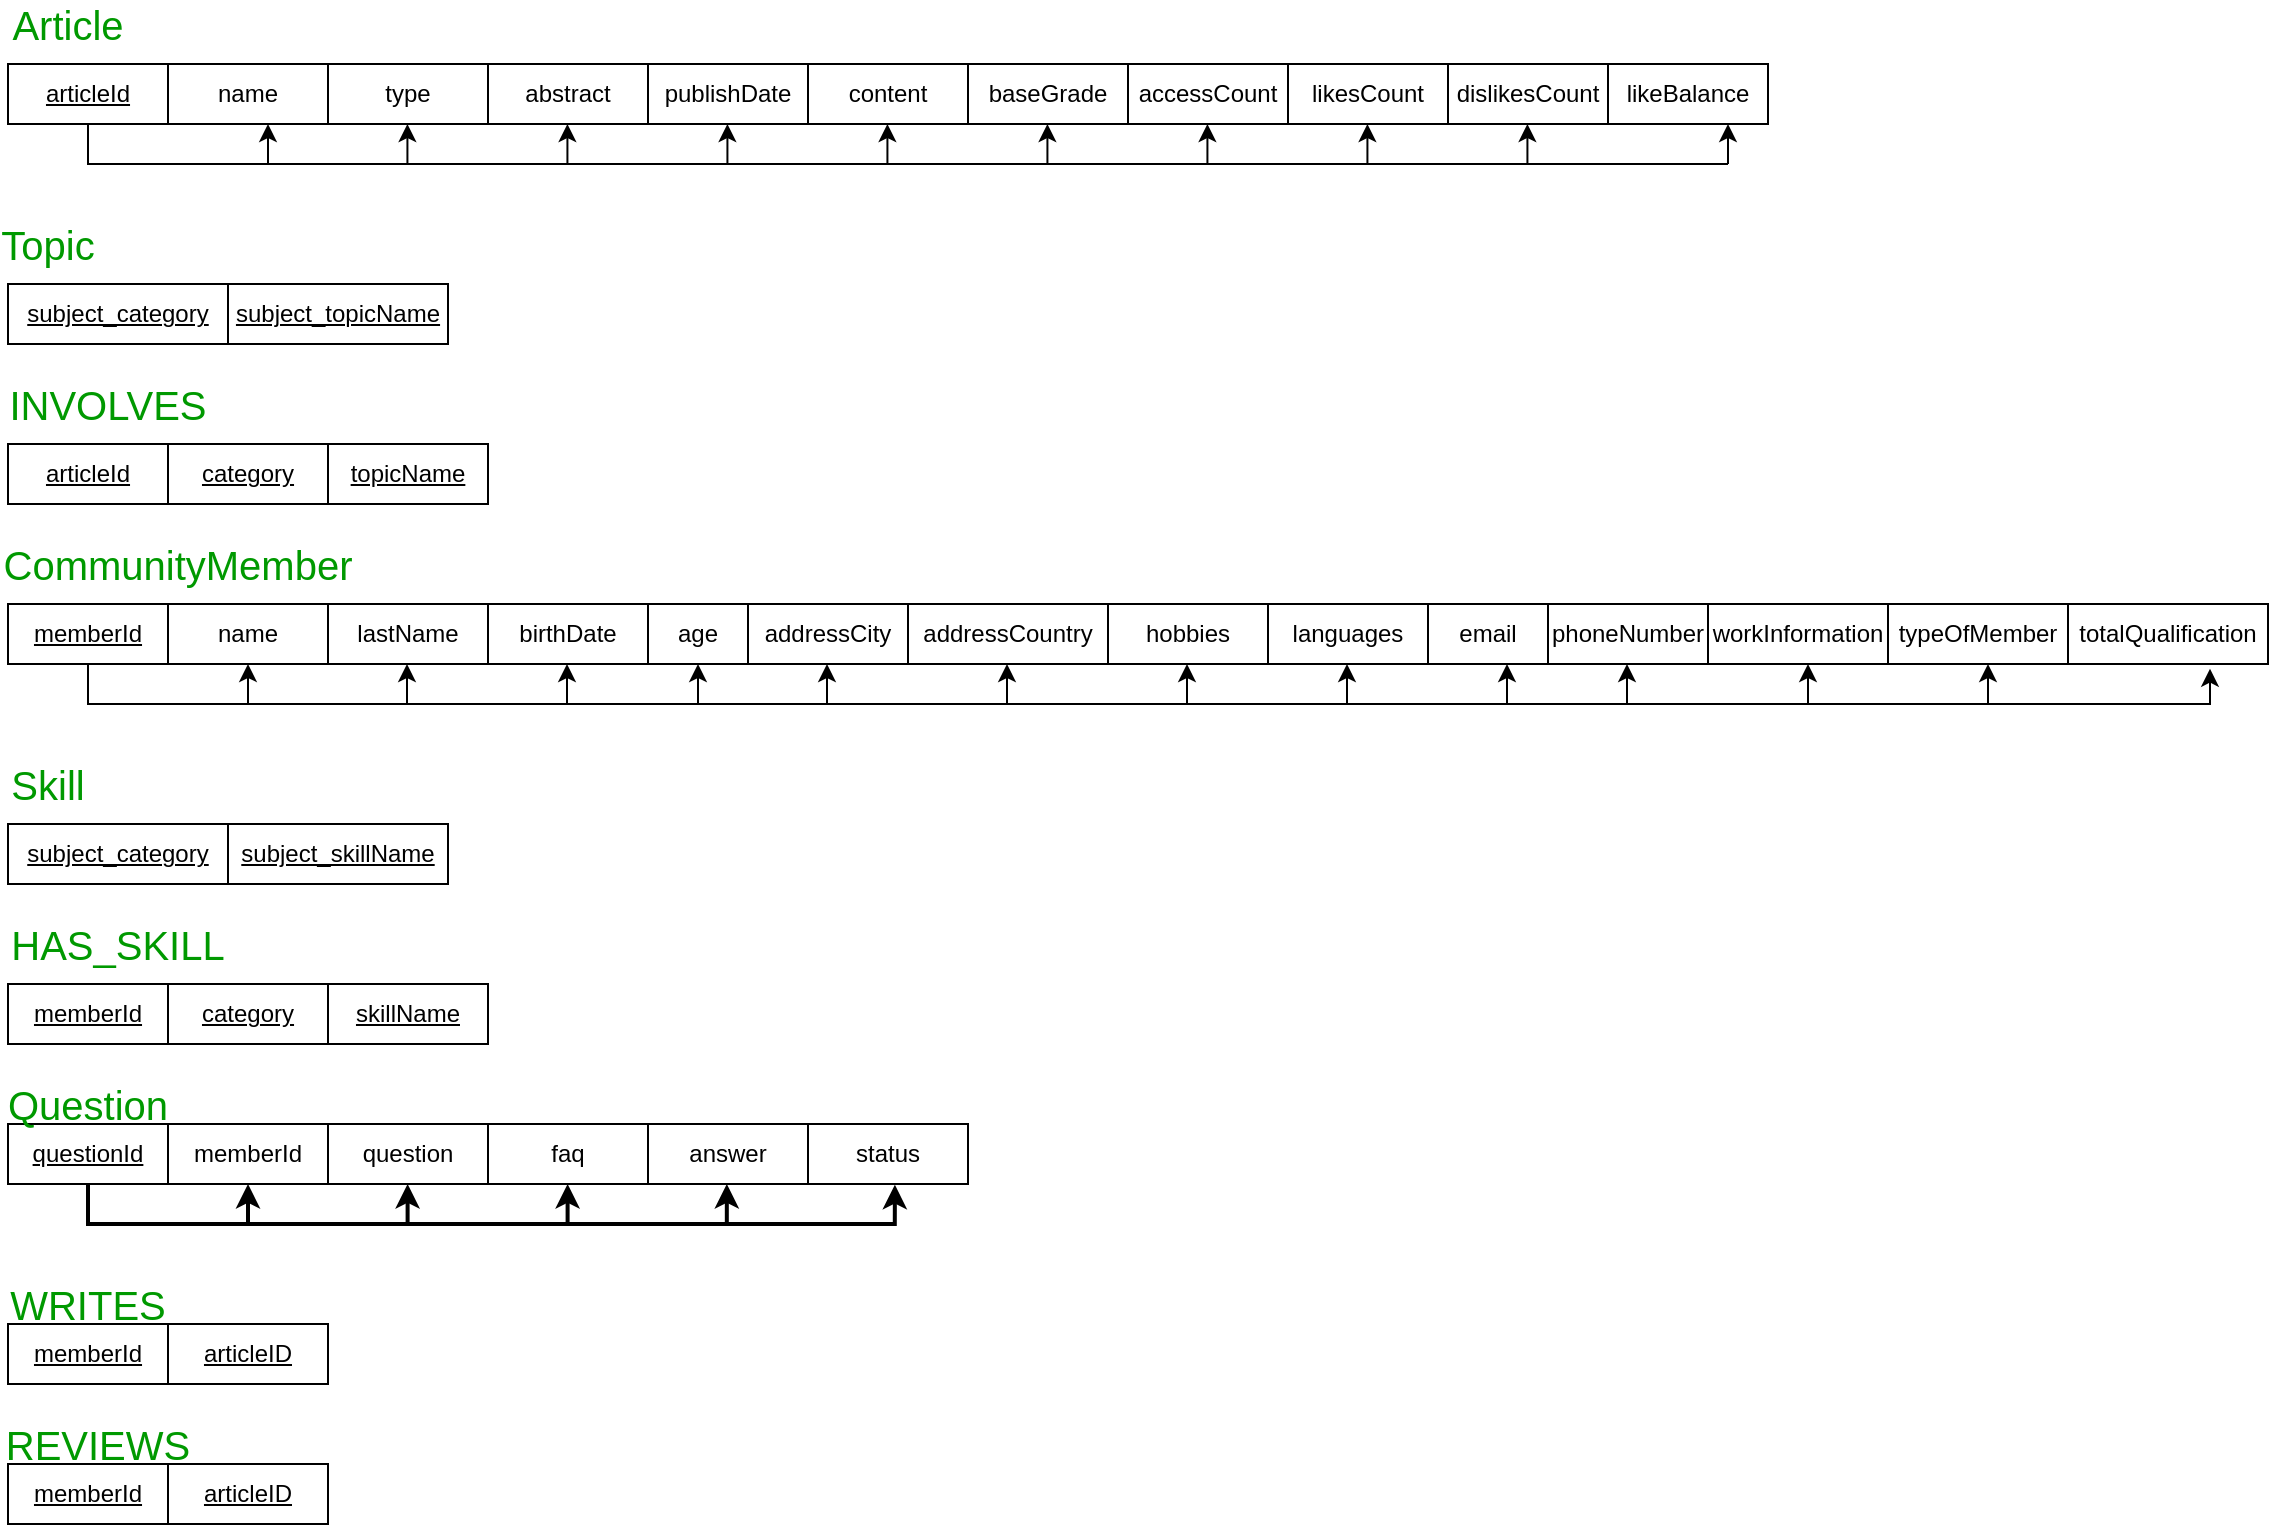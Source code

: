<mxfile version="13.1.8" type="device"><diagram id="JJFEDh2uNF-IqQvqqmJu" name="Page-1"><mxGraphModel dx="1303" dy="673" grid="1" gridSize="10" guides="1" tooltips="1" connect="1" arrows="1" fold="1" page="1" pageScale="1" pageWidth="1169" pageHeight="827" math="0" shadow="0"><root><mxCell id="0"/><mxCell id="1" parent="0"/><mxCell id="4rSM7VHRmaS3k4_5uSmQ-12" style="edgeStyle=orthogonalEdgeStyle;rounded=0;orthogonalLoop=1;jettySize=auto;html=1;exitX=0.5;exitY=1;exitDx=0;exitDy=0;entryX=0.625;entryY=1;entryDx=0;entryDy=0;entryPerimeter=0;" edge="1" parent="1" source="4rSM7VHRmaS3k4_5uSmQ-1" target="4rSM7VHRmaS3k4_5uSmQ-2"><mxGeometry relative="1" as="geometry"><mxPoint x="140" y="150" as="targetPoint"/></mxGeometry></mxCell><mxCell id="4rSM7VHRmaS3k4_5uSmQ-1" value="&lt;u&gt;articleId&lt;/u&gt;" style="rounded=0;whiteSpace=wrap;html=1;" vertex="1" parent="1"><mxGeometry x="10" y="80" width="80" height="30" as="geometry"/></mxCell><mxCell id="4rSM7VHRmaS3k4_5uSmQ-2" value="name" style="rounded=0;whiteSpace=wrap;html=1;" vertex="1" parent="1"><mxGeometry x="90" y="80" width="80" height="30" as="geometry"/></mxCell><mxCell id="4rSM7VHRmaS3k4_5uSmQ-3" value="type" style="rounded=0;whiteSpace=wrap;html=1;" vertex="1" parent="1"><mxGeometry x="170" y="80" width="80" height="30" as="geometry"/></mxCell><mxCell id="4rSM7VHRmaS3k4_5uSmQ-4" value="abstract" style="rounded=0;whiteSpace=wrap;html=1;" vertex="1" parent="1"><mxGeometry x="250" y="80" width="80" height="30" as="geometry"/></mxCell><mxCell id="4rSM7VHRmaS3k4_5uSmQ-5" value="publishDate" style="rounded=0;whiteSpace=wrap;html=1;" vertex="1" parent="1"><mxGeometry x="330" y="80" width="80" height="30" as="geometry"/></mxCell><mxCell id="4rSM7VHRmaS3k4_5uSmQ-6" value="content" style="rounded=0;whiteSpace=wrap;html=1;" vertex="1" parent="1"><mxGeometry x="410" y="80" width="80" height="30" as="geometry"/></mxCell><mxCell id="4rSM7VHRmaS3k4_5uSmQ-7" value="baseGrade" style="rounded=0;whiteSpace=wrap;html=1;" vertex="1" parent="1"><mxGeometry x="490" y="80" width="80" height="30" as="geometry"/></mxCell><mxCell id="4rSM7VHRmaS3k4_5uSmQ-8" value="accessCount" style="rounded=0;whiteSpace=wrap;html=1;" vertex="1" parent="1"><mxGeometry x="570" y="80" width="80" height="30" as="geometry"/></mxCell><mxCell id="4rSM7VHRmaS3k4_5uSmQ-9" value="likesCount" style="rounded=0;whiteSpace=wrap;html=1;" vertex="1" parent="1"><mxGeometry x="650" y="80" width="80" height="30" as="geometry"/></mxCell><mxCell id="4rSM7VHRmaS3k4_5uSmQ-10" value="dislikesCount" style="rounded=0;whiteSpace=wrap;html=1;" vertex="1" parent="1"><mxGeometry x="730" y="80" width="80" height="30" as="geometry"/></mxCell><mxCell id="4rSM7VHRmaS3k4_5uSmQ-11" value="likeBalance" style="rounded=0;whiteSpace=wrap;html=1;" vertex="1" parent="1"><mxGeometry x="810" y="80" width="80" height="30" as="geometry"/></mxCell><mxCell id="4rSM7VHRmaS3k4_5uSmQ-13" value="" style="endArrow=none;html=1;" edge="1" parent="1"><mxGeometry width="50" height="50" relative="1" as="geometry"><mxPoint x="140" y="130" as="sourcePoint"/><mxPoint x="870" y="130" as="targetPoint"/></mxGeometry></mxCell><mxCell id="4rSM7VHRmaS3k4_5uSmQ-14" value="" style="endArrow=classic;html=1;entryX=0.75;entryY=1;entryDx=0;entryDy=0;" edge="1" parent="1" target="4rSM7VHRmaS3k4_5uSmQ-11"><mxGeometry width="50" height="50" relative="1" as="geometry"><mxPoint x="870" y="130" as="sourcePoint"/><mxPoint x="560" y="110" as="targetPoint"/></mxGeometry></mxCell><mxCell id="4rSM7VHRmaS3k4_5uSmQ-15" value="" style="endArrow=classic;html=1;entryX=0.5;entryY=1;entryDx=0;entryDy=0;" edge="1" parent="1"><mxGeometry width="50" height="50" relative="1" as="geometry"><mxPoint x="369.71" y="130" as="sourcePoint"/><mxPoint x="369.71" y="110" as="targetPoint"/></mxGeometry></mxCell><mxCell id="4rSM7VHRmaS3k4_5uSmQ-16" value="" style="endArrow=classic;html=1;entryX=0.5;entryY=1;entryDx=0;entryDy=0;" edge="1" parent="1"><mxGeometry width="50" height="50" relative="1" as="geometry"><mxPoint x="289.71" y="130" as="sourcePoint"/><mxPoint x="289.71" y="110" as="targetPoint"/></mxGeometry></mxCell><mxCell id="4rSM7VHRmaS3k4_5uSmQ-18" value="" style="endArrow=classic;html=1;entryX=0.5;entryY=1;entryDx=0;entryDy=0;" edge="1" parent="1"><mxGeometry width="50" height="50" relative="1" as="geometry"><mxPoint x="209.71" y="130" as="sourcePoint"/><mxPoint x="209.71" y="110" as="targetPoint"/></mxGeometry></mxCell><mxCell id="4rSM7VHRmaS3k4_5uSmQ-23" value="&lt;u&gt;subject_category&lt;/u&gt;" style="rounded=0;whiteSpace=wrap;html=1;" vertex="1" parent="1"><mxGeometry x="10" y="190" width="110" height="30" as="geometry"/></mxCell><mxCell id="4rSM7VHRmaS3k4_5uSmQ-24" value="&lt;u&gt;subject_topicName&lt;/u&gt;" style="rounded=0;whiteSpace=wrap;html=1;" vertex="1" parent="1"><mxGeometry x="120" y="190" width="110" height="30" as="geometry"/></mxCell><mxCell id="4rSM7VHRmaS3k4_5uSmQ-26" value="&lt;u&gt;articleId&lt;/u&gt;" style="rounded=0;whiteSpace=wrap;html=1;" vertex="1" parent="1"><mxGeometry x="10" y="270" width="80" height="30" as="geometry"/></mxCell><mxCell id="4rSM7VHRmaS3k4_5uSmQ-27" value="category" style="rounded=0;whiteSpace=wrap;html=1;fontStyle=4" vertex="1" parent="1"><mxGeometry x="90" y="270" width="80" height="30" as="geometry"/></mxCell><mxCell id="4rSM7VHRmaS3k4_5uSmQ-28" value="topicName" style="rounded=0;whiteSpace=wrap;html=1;fontStyle=4" vertex="1" parent="1"><mxGeometry x="170" y="270" width="80" height="30" as="geometry"/></mxCell><mxCell id="4rSM7VHRmaS3k4_5uSmQ-60" style="edgeStyle=orthogonalEdgeStyle;rounded=0;orthogonalLoop=1;jettySize=auto;html=1;exitX=0.5;exitY=1;exitDx=0;exitDy=0;entryX=0.71;entryY=1.079;entryDx=0;entryDy=0;entryPerimeter=0;" edge="1" parent="1" source="4rSM7VHRmaS3k4_5uSmQ-29" target="4rSM7VHRmaS3k4_5uSmQ-45"><mxGeometry relative="1" as="geometry"><Array as="points"><mxPoint x="50" y="400"/><mxPoint x="1111" y="400"/></Array></mxGeometry></mxCell><mxCell id="4rSM7VHRmaS3k4_5uSmQ-29" value="&lt;u&gt;memberId&lt;/u&gt;" style="rounded=0;whiteSpace=wrap;html=1;" vertex="1" parent="1"><mxGeometry x="10" y="350" width="80" height="30" as="geometry"/></mxCell><mxCell id="4rSM7VHRmaS3k4_5uSmQ-30" value="name" style="rounded=0;whiteSpace=wrap;html=1;" vertex="1" parent="1"><mxGeometry x="90" y="350" width="80" height="30" as="geometry"/></mxCell><mxCell id="4rSM7VHRmaS3k4_5uSmQ-31" value="lastName" style="rounded=0;whiteSpace=wrap;html=1;" vertex="1" parent="1"><mxGeometry x="170" y="350" width="80" height="30" as="geometry"/></mxCell><mxCell id="4rSM7VHRmaS3k4_5uSmQ-32" value="birthDate" style="rounded=0;whiteSpace=wrap;html=1;" vertex="1" parent="1"><mxGeometry x="250" y="350" width="80" height="30" as="geometry"/></mxCell><mxCell id="4rSM7VHRmaS3k4_5uSmQ-33" value="age" style="rounded=0;whiteSpace=wrap;html=1;" vertex="1" parent="1"><mxGeometry x="330" y="350" width="50" height="30" as="geometry"/></mxCell><mxCell id="4rSM7VHRmaS3k4_5uSmQ-34" value="addressCity" style="rounded=0;whiteSpace=wrap;html=1;" vertex="1" parent="1"><mxGeometry x="380" y="350" width="80" height="30" as="geometry"/></mxCell><mxCell id="4rSM7VHRmaS3k4_5uSmQ-35" value="addressCountry" style="rounded=0;whiteSpace=wrap;html=1;" vertex="1" parent="1"><mxGeometry x="460" y="350" width="100" height="30" as="geometry"/></mxCell><mxCell id="4rSM7VHRmaS3k4_5uSmQ-45" value="totalQualification" style="rounded=0;whiteSpace=wrap;html=1;" vertex="1" parent="1"><mxGeometry x="1040" y="350" width="100" height="30" as="geometry"/></mxCell><mxCell id="4rSM7VHRmaS3k4_5uSmQ-52" value="hobbies" style="rounded=0;whiteSpace=wrap;html=1;" vertex="1" parent="1"><mxGeometry x="560" y="350" width="80" height="30" as="geometry"/></mxCell><mxCell id="4rSM7VHRmaS3k4_5uSmQ-53" value="languages" style="rounded=0;whiteSpace=wrap;html=1;" vertex="1" parent="1"><mxGeometry x="640" y="350" width="80" height="30" as="geometry"/></mxCell><mxCell id="4rSM7VHRmaS3k4_5uSmQ-54" value="email" style="rounded=0;whiteSpace=wrap;html=1;" vertex="1" parent="1"><mxGeometry x="720" y="350" width="60" height="30" as="geometry"/></mxCell><mxCell id="4rSM7VHRmaS3k4_5uSmQ-55" value="phoneNumber" style="rounded=0;whiteSpace=wrap;html=1;" vertex="1" parent="1"><mxGeometry x="780" y="350" width="80" height="30" as="geometry"/></mxCell><mxCell id="4rSM7VHRmaS3k4_5uSmQ-56" value="workInformation" style="rounded=0;whiteSpace=wrap;html=1;" vertex="1" parent="1"><mxGeometry x="860" y="350" width="90" height="30" as="geometry"/></mxCell><mxCell id="4rSM7VHRmaS3k4_5uSmQ-57" value="typeOfMember" style="rounded=0;whiteSpace=wrap;html=1;" vertex="1" parent="1"><mxGeometry x="950" y="350" width="90" height="30" as="geometry"/></mxCell><mxCell id="4rSM7VHRmaS3k4_5uSmQ-61" value="" style="endArrow=classic;html=1;entryX=0.5;entryY=1;entryDx=0;entryDy=0;" edge="1" parent="1" target="4rSM7VHRmaS3k4_5uSmQ-30"><mxGeometry width="50" height="50" relative="1" as="geometry"><mxPoint x="130" y="400" as="sourcePoint"/><mxPoint x="200" y="320" as="targetPoint"/></mxGeometry></mxCell><mxCell id="4rSM7VHRmaS3k4_5uSmQ-62" value="" style="endArrow=classic;html=1;entryX=0.5;entryY=1;entryDx=0;entryDy=0;" edge="1" parent="1"><mxGeometry width="50" height="50" relative="1" as="geometry"><mxPoint x="209.5" y="400" as="sourcePoint"/><mxPoint x="209.5" y="380" as="targetPoint"/></mxGeometry></mxCell><mxCell id="4rSM7VHRmaS3k4_5uSmQ-63" value="" style="endArrow=classic;html=1;entryX=0.5;entryY=1;entryDx=0;entryDy=0;" edge="1" parent="1"><mxGeometry width="50" height="50" relative="1" as="geometry"><mxPoint x="289.5" y="400" as="sourcePoint"/><mxPoint x="289.5" y="380" as="targetPoint"/></mxGeometry></mxCell><mxCell id="4rSM7VHRmaS3k4_5uSmQ-64" value="" style="endArrow=classic;html=1;entryX=0.5;entryY=1;entryDx=0;entryDy=0;" edge="1" parent="1"><mxGeometry width="50" height="50" relative="1" as="geometry"><mxPoint x="419.5" y="400" as="sourcePoint"/><mxPoint x="419.5" y="380" as="targetPoint"/></mxGeometry></mxCell><mxCell id="4rSM7VHRmaS3k4_5uSmQ-65" value="" style="endArrow=classic;html=1;entryX=0.5;entryY=1;entryDx=0;entryDy=0;" edge="1" parent="1"><mxGeometry width="50" height="50" relative="1" as="geometry"><mxPoint x="509.5" y="400" as="sourcePoint"/><mxPoint x="509.5" y="380" as="targetPoint"/></mxGeometry></mxCell><mxCell id="4rSM7VHRmaS3k4_5uSmQ-66" value="" style="endArrow=classic;html=1;entryX=0.5;entryY=1;entryDx=0;entryDy=0;" edge="1" parent="1"><mxGeometry width="50" height="50" relative="1" as="geometry"><mxPoint x="599.5" y="400" as="sourcePoint"/><mxPoint x="599.5" y="380" as="targetPoint"/></mxGeometry></mxCell><mxCell id="4rSM7VHRmaS3k4_5uSmQ-67" value="" style="endArrow=classic;html=1;entryX=0.5;entryY=1;entryDx=0;entryDy=0;" edge="1" parent="1"><mxGeometry width="50" height="50" relative="1" as="geometry"><mxPoint x="679.5" y="400" as="sourcePoint"/><mxPoint x="679.5" y="380" as="targetPoint"/></mxGeometry></mxCell><mxCell id="4rSM7VHRmaS3k4_5uSmQ-68" value="" style="endArrow=classic;html=1;entryX=0.5;entryY=1;entryDx=0;entryDy=0;" edge="1" parent="1"><mxGeometry width="50" height="50" relative="1" as="geometry"><mxPoint x="759.5" y="400" as="sourcePoint"/><mxPoint x="759.5" y="380" as="targetPoint"/></mxGeometry></mxCell><mxCell id="4rSM7VHRmaS3k4_5uSmQ-69" value="" style="endArrow=classic;html=1;entryX=0.5;entryY=1;entryDx=0;entryDy=0;" edge="1" parent="1"><mxGeometry width="50" height="50" relative="1" as="geometry"><mxPoint x="819.5" y="400" as="sourcePoint"/><mxPoint x="819.5" y="380" as="targetPoint"/></mxGeometry></mxCell><mxCell id="4rSM7VHRmaS3k4_5uSmQ-70" value="" style="endArrow=classic;html=1;entryX=0.5;entryY=1;entryDx=0;entryDy=0;" edge="1" parent="1"><mxGeometry width="50" height="50" relative="1" as="geometry"><mxPoint x="910" y="400" as="sourcePoint"/><mxPoint x="910" y="380" as="targetPoint"/></mxGeometry></mxCell><mxCell id="4rSM7VHRmaS3k4_5uSmQ-74" value="&lt;u&gt;subject_category&lt;/u&gt;" style="rounded=0;whiteSpace=wrap;html=1;" vertex="1" parent="1"><mxGeometry x="10" y="460" width="110" height="30" as="geometry"/></mxCell><mxCell id="4rSM7VHRmaS3k4_5uSmQ-75" value="&lt;u&gt;subject_skillName&lt;/u&gt;" style="rounded=0;whiteSpace=wrap;html=1;" vertex="1" parent="1"><mxGeometry x="120" y="460" width="110" height="30" as="geometry"/></mxCell><mxCell id="4rSM7VHRmaS3k4_5uSmQ-76" value="&lt;u&gt;memberId&lt;/u&gt;" style="rounded=0;whiteSpace=wrap;html=1;" vertex="1" parent="1"><mxGeometry x="10" y="540" width="80" height="30" as="geometry"/></mxCell><mxCell id="4rSM7VHRmaS3k4_5uSmQ-77" value="category" style="rounded=0;whiteSpace=wrap;html=1;fontStyle=4" vertex="1" parent="1"><mxGeometry x="90" y="540" width="80" height="30" as="geometry"/></mxCell><mxCell id="4rSM7VHRmaS3k4_5uSmQ-78" value="skillName" style="rounded=0;whiteSpace=wrap;html=1;fontStyle=4" vertex="1" parent="1"><mxGeometry x="170" y="540" width="80" height="30" as="geometry"/></mxCell><mxCell id="4rSM7VHRmaS3k4_5uSmQ-87" style="edgeStyle=orthogonalEdgeStyle;rounded=0;orthogonalLoop=1;jettySize=auto;html=1;exitX=0.5;exitY=1;exitDx=0;exitDy=0;strokeColor=#000000;strokeWidth=2;entryX=0.543;entryY=1.013;entryDx=0;entryDy=0;entryPerimeter=0;" edge="1" parent="1" source="4rSM7VHRmaS3k4_5uSmQ-79" target="4rSM7VHRmaS3k4_5uSmQ-84"><mxGeometry relative="1" as="geometry"><mxPoint x="220" y="700" as="targetPoint"/></mxGeometry></mxCell><mxCell id="4rSM7VHRmaS3k4_5uSmQ-79" value="&lt;u&gt;questionId&lt;/u&gt;" style="rounded=0;whiteSpace=wrap;html=1;" vertex="1" parent="1"><mxGeometry x="10" y="610" width="80" height="30" as="geometry"/></mxCell><mxCell id="4rSM7VHRmaS3k4_5uSmQ-80" value="memberId" style="rounded=0;whiteSpace=wrap;html=1;" vertex="1" parent="1"><mxGeometry x="90" y="610" width="80" height="30" as="geometry"/></mxCell><mxCell id="4rSM7VHRmaS3k4_5uSmQ-81" value="question" style="rounded=0;whiteSpace=wrap;html=1;" vertex="1" parent="1"><mxGeometry x="170" y="610" width="80" height="30" as="geometry"/></mxCell><mxCell id="4rSM7VHRmaS3k4_5uSmQ-82" value="faq" style="rounded=0;whiteSpace=wrap;html=1;" vertex="1" parent="1"><mxGeometry x="250" y="610" width="80" height="30" as="geometry"/></mxCell><mxCell id="4rSM7VHRmaS3k4_5uSmQ-83" value="answer" style="rounded=0;whiteSpace=wrap;html=1;" vertex="1" parent="1"><mxGeometry x="330" y="610" width="80" height="30" as="geometry"/></mxCell><mxCell id="4rSM7VHRmaS3k4_5uSmQ-84" value="status" style="rounded=0;whiteSpace=wrap;html=1;" vertex="1" parent="1"><mxGeometry x="410" y="610" width="80" height="30" as="geometry"/></mxCell><mxCell id="4rSM7VHRmaS3k4_5uSmQ-88" value="" style="endArrow=classic;html=1;strokeColor=#000000;strokeWidth=2;entryX=0.5;entryY=1;entryDx=0;entryDy=0;" edge="1" parent="1" target="4rSM7VHRmaS3k4_5uSmQ-80"><mxGeometry width="50" height="50" relative="1" as="geometry"><mxPoint x="130" y="660" as="sourcePoint"/><mxPoint x="330" y="580" as="targetPoint"/></mxGeometry></mxCell><mxCell id="4rSM7VHRmaS3k4_5uSmQ-89" value="&lt;u&gt;memberId&lt;/u&gt;" style="rounded=0;whiteSpace=wrap;html=1;" vertex="1" parent="1"><mxGeometry x="10" y="710" width="80" height="30" as="geometry"/></mxCell><mxCell id="4rSM7VHRmaS3k4_5uSmQ-90" value="articleID" style="rounded=0;whiteSpace=wrap;html=1;fontStyle=4" vertex="1" parent="1"><mxGeometry x="90" y="710" width="80" height="30" as="geometry"/></mxCell><mxCell id="4rSM7VHRmaS3k4_5uSmQ-91" value="&lt;u&gt;memberId&lt;/u&gt;" style="rounded=0;whiteSpace=wrap;html=1;" vertex="1" parent="1"><mxGeometry x="10" y="780" width="80" height="30" as="geometry"/></mxCell><mxCell id="4rSM7VHRmaS3k4_5uSmQ-92" value="articleID" style="rounded=0;whiteSpace=wrap;html=1;fontStyle=4" vertex="1" parent="1"><mxGeometry x="90" y="780" width="80" height="30" as="geometry"/></mxCell><mxCell id="4rSM7VHRmaS3k4_5uSmQ-93" value="Article" style="text;html=1;strokeColor=none;fillColor=none;align=center;verticalAlign=middle;whiteSpace=wrap;rounded=0;fontSize=20;fontColor=#009900;" vertex="1" parent="1"><mxGeometry x="10" y="50" width="60" height="20" as="geometry"/></mxCell><mxCell id="4rSM7VHRmaS3k4_5uSmQ-94" value="Topic" style="text;html=1;strokeColor=none;fillColor=none;align=center;verticalAlign=middle;whiteSpace=wrap;rounded=0;fontSize=20;fontColor=#009900;" vertex="1" parent="1"><mxGeometry x="10" y="160" width="40" height="20" as="geometry"/></mxCell><mxCell id="4rSM7VHRmaS3k4_5uSmQ-95" value="INVOLVES" style="text;html=1;strokeColor=none;fillColor=none;align=center;verticalAlign=middle;whiteSpace=wrap;rounded=0;fontSize=20;fontColor=#009900;" vertex="1" parent="1"><mxGeometry x="10" y="240" width="100" height="20" as="geometry"/></mxCell><mxCell id="4rSM7VHRmaS3k4_5uSmQ-97" value="CommunityMember" style="text;html=1;strokeColor=none;fillColor=none;align=center;verticalAlign=middle;whiteSpace=wrap;rounded=0;fontSize=20;fontColor=#009900;" vertex="1" parent="1"><mxGeometry x="10" y="320" width="170" height="20" as="geometry"/></mxCell><mxCell id="4rSM7VHRmaS3k4_5uSmQ-98" value="Skill" style="text;html=1;strokeColor=none;fillColor=none;align=center;verticalAlign=middle;whiteSpace=wrap;rounded=0;fontSize=20;fontColor=#009900;" vertex="1" parent="1"><mxGeometry x="10" y="430" width="40" height="20" as="geometry"/></mxCell><mxCell id="4rSM7VHRmaS3k4_5uSmQ-99" value="HAS_SKILL" style="text;html=1;strokeColor=none;fillColor=none;align=center;verticalAlign=middle;whiteSpace=wrap;rounded=0;fontSize=20;fontColor=#009900;" vertex="1" parent="1"><mxGeometry x="10" y="510" width="110" height="20" as="geometry"/></mxCell><mxCell id="4rSM7VHRmaS3k4_5uSmQ-101" value="Question" style="text;html=1;strokeColor=none;fillColor=none;align=center;verticalAlign=middle;whiteSpace=wrap;rounded=0;fontSize=20;fontColor=#009900;" vertex="1" parent="1"><mxGeometry x="10" y="590" width="80" height="20" as="geometry"/></mxCell><mxCell id="4rSM7VHRmaS3k4_5uSmQ-102" value="WRITES" style="text;html=1;strokeColor=none;fillColor=none;align=center;verticalAlign=middle;whiteSpace=wrap;rounded=0;fontSize=20;fontColor=#009900;" vertex="1" parent="1"><mxGeometry x="10" y="690" width="80" height="20" as="geometry"/></mxCell><mxCell id="4rSM7VHRmaS3k4_5uSmQ-103" value="REVIEWS" style="text;html=1;strokeColor=none;fillColor=none;align=center;verticalAlign=middle;whiteSpace=wrap;rounded=0;fontSize=20;fontColor=#009900;" vertex="1" parent="1"><mxGeometry x="10" y="760" width="90" height="20" as="geometry"/></mxCell><mxCell id="4rSM7VHRmaS3k4_5uSmQ-105" value="" style="endArrow=classic;html=1;entryX=0.5;entryY=1;entryDx=0;entryDy=0;" edge="1" parent="1" target="4rSM7VHRmaS3k4_5uSmQ-33"><mxGeometry width="50" height="50" relative="1" as="geometry"><mxPoint x="355" y="400" as="sourcePoint"/><mxPoint x="289.5" y="380" as="targetPoint"/></mxGeometry></mxCell><mxCell id="4rSM7VHRmaS3k4_5uSmQ-108" value="" style="endArrow=classic;html=1;entryX=0.5;entryY=1;entryDx=0;entryDy=0;" edge="1" parent="1"><mxGeometry width="50" height="50" relative="1" as="geometry"><mxPoint x="529.71" y="130" as="sourcePoint"/><mxPoint x="529.71" y="110" as="targetPoint"/></mxGeometry></mxCell><mxCell id="4rSM7VHRmaS3k4_5uSmQ-109" value="" style="endArrow=classic;html=1;entryX=0.5;entryY=1;entryDx=0;entryDy=0;" edge="1" parent="1"><mxGeometry width="50" height="50" relative="1" as="geometry"><mxPoint x="449.71" y="130" as="sourcePoint"/><mxPoint x="449.71" y="110" as="targetPoint"/></mxGeometry></mxCell><mxCell id="4rSM7VHRmaS3k4_5uSmQ-110" value="" style="endArrow=classic;html=1;entryX=0.5;entryY=1;entryDx=0;entryDy=0;" edge="1" parent="1"><mxGeometry width="50" height="50" relative="1" as="geometry"><mxPoint x="609.71" y="130" as="sourcePoint"/><mxPoint x="609.71" y="110" as="targetPoint"/></mxGeometry></mxCell><mxCell id="4rSM7VHRmaS3k4_5uSmQ-111" value="" style="endArrow=classic;html=1;entryX=0.5;entryY=1;entryDx=0;entryDy=0;" edge="1" parent="1"><mxGeometry width="50" height="50" relative="1" as="geometry"><mxPoint x="689.71" y="130" as="sourcePoint"/><mxPoint x="689.71" y="110" as="targetPoint"/></mxGeometry></mxCell><mxCell id="4rSM7VHRmaS3k4_5uSmQ-112" value="" style="endArrow=classic;html=1;entryX=0.5;entryY=1;entryDx=0;entryDy=0;" edge="1" parent="1"><mxGeometry width="50" height="50" relative="1" as="geometry"><mxPoint x="769.71" y="130" as="sourcePoint"/><mxPoint x="769.71" y="110" as="targetPoint"/></mxGeometry></mxCell><mxCell id="4rSM7VHRmaS3k4_5uSmQ-113" value="" style="endArrow=classic;html=1;strokeColor=#000000;strokeWidth=2;entryX=0.5;entryY=1;entryDx=0;entryDy=0;" edge="1" parent="1"><mxGeometry width="50" height="50" relative="1" as="geometry"><mxPoint x="209.8" y="660" as="sourcePoint"/><mxPoint x="209.8" y="640" as="targetPoint"/></mxGeometry></mxCell><mxCell id="4rSM7VHRmaS3k4_5uSmQ-114" value="" style="endArrow=classic;html=1;strokeColor=#000000;strokeWidth=2;entryX=0.5;entryY=1;entryDx=0;entryDy=0;" edge="1" parent="1"><mxGeometry width="50" height="50" relative="1" as="geometry"><mxPoint x="289.8" y="660" as="sourcePoint"/><mxPoint x="289.8" y="640" as="targetPoint"/></mxGeometry></mxCell><mxCell id="4rSM7VHRmaS3k4_5uSmQ-115" value="" style="endArrow=classic;html=1;strokeColor=#000000;strokeWidth=2;entryX=0.5;entryY=1;entryDx=0;entryDy=0;" edge="1" parent="1"><mxGeometry width="50" height="50" relative="1" as="geometry"><mxPoint x="369.41" y="660" as="sourcePoint"/><mxPoint x="369.41" y="640" as="targetPoint"/></mxGeometry></mxCell><mxCell id="4rSM7VHRmaS3k4_5uSmQ-116" value="" style="endArrow=classic;html=1;entryX=0.5;entryY=1;entryDx=0;entryDy=0;" edge="1" parent="1"><mxGeometry width="50" height="50" relative="1" as="geometry"><mxPoint x="1000.0" y="400" as="sourcePoint"/><mxPoint x="1000.0" y="380" as="targetPoint"/></mxGeometry></mxCell></root></mxGraphModel></diagram></mxfile>